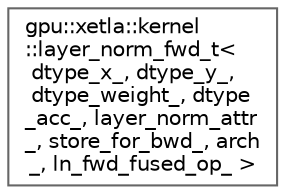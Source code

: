 digraph "Graphical Class Hierarchy"
{
 // LATEX_PDF_SIZE
  bgcolor="transparent";
  edge [fontname=Helvetica,fontsize=10,labelfontname=Helvetica,labelfontsize=10];
  node [fontname=Helvetica,fontsize=10,shape=box,height=0.2,width=0.4];
  rankdir="LR";
  Node0 [id="Node000000",label="gpu::xetla::kernel\l::layer_norm_fwd_t\<\l dtype_x_, dtype_y_,\l dtype_weight_, dtype\l_acc_, layer_norm_attr\l_, store_for_bwd_, arch\l_, ln_fwd_fused_op_ \>",height=0.2,width=0.4,color="grey40", fillcolor="white", style="filled",URL="$structgpu_1_1xetla_1_1kernel_1_1layer__norm__fwd__t.html",tooltip=" "];
}
